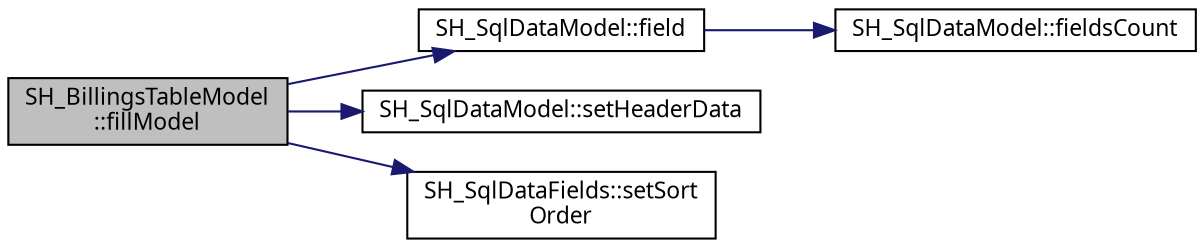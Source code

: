 digraph "SH_BillingsTableModel::fillModel"
{
 // INTERACTIVE_SVG=YES
  bgcolor="transparent";
  edge [fontname="Verdana",fontsize="11",labelfontname="Verdana",labelfontsize="11"];
  node [fontname="Verdana",fontsize="11",shape=record];
  rankdir="LR";
  Node1 [label="SH_BillingsTableModel\l::fillModel",height=0.2,width=0.4,color="black", fillcolor="grey75", style="filled" fontcolor="black"];
  Node1 -> Node2 [color="midnightblue",fontsize="11",style="solid",fontname="Verdana"];
  Node2 [label="SH_SqlDataModel::field",height=0.2,width=0.4,color="black",URL="$classSH__SqlDataModel.html#a92c51d5c1f6aca08a7ee566ece1e4cb6"];
  Node2 -> Node3 [color="midnightblue",fontsize="11",style="solid",fontname="Verdana"];
  Node3 [label="SH_SqlDataModel::fieldsCount",height=0.2,width=0.4,color="black",URL="$classSH__SqlDataModel.html#a46f0951fd358e30892a982ebd34e43c2"];
  Node1 -> Node4 [color="midnightblue",fontsize="11",style="solid",fontname="Verdana"];
  Node4 [label="SH_SqlDataModel::setHeaderData",height=0.2,width=0.4,color="black",URL="$classSH__SqlDataModel.html#aae31b72ec89a35a7b8d4175d7bcaa33a"];
  Node1 -> Node5 [color="midnightblue",fontsize="11",style="solid",fontname="Verdana"];
  Node5 [label="SH_SqlDataFields::setSort\lOrder",height=0.2,width=0.4,color="black",URL="$classSH__SqlDataFields.html#a32a7c040a081d39594245e1a4a68f70d"];
}
